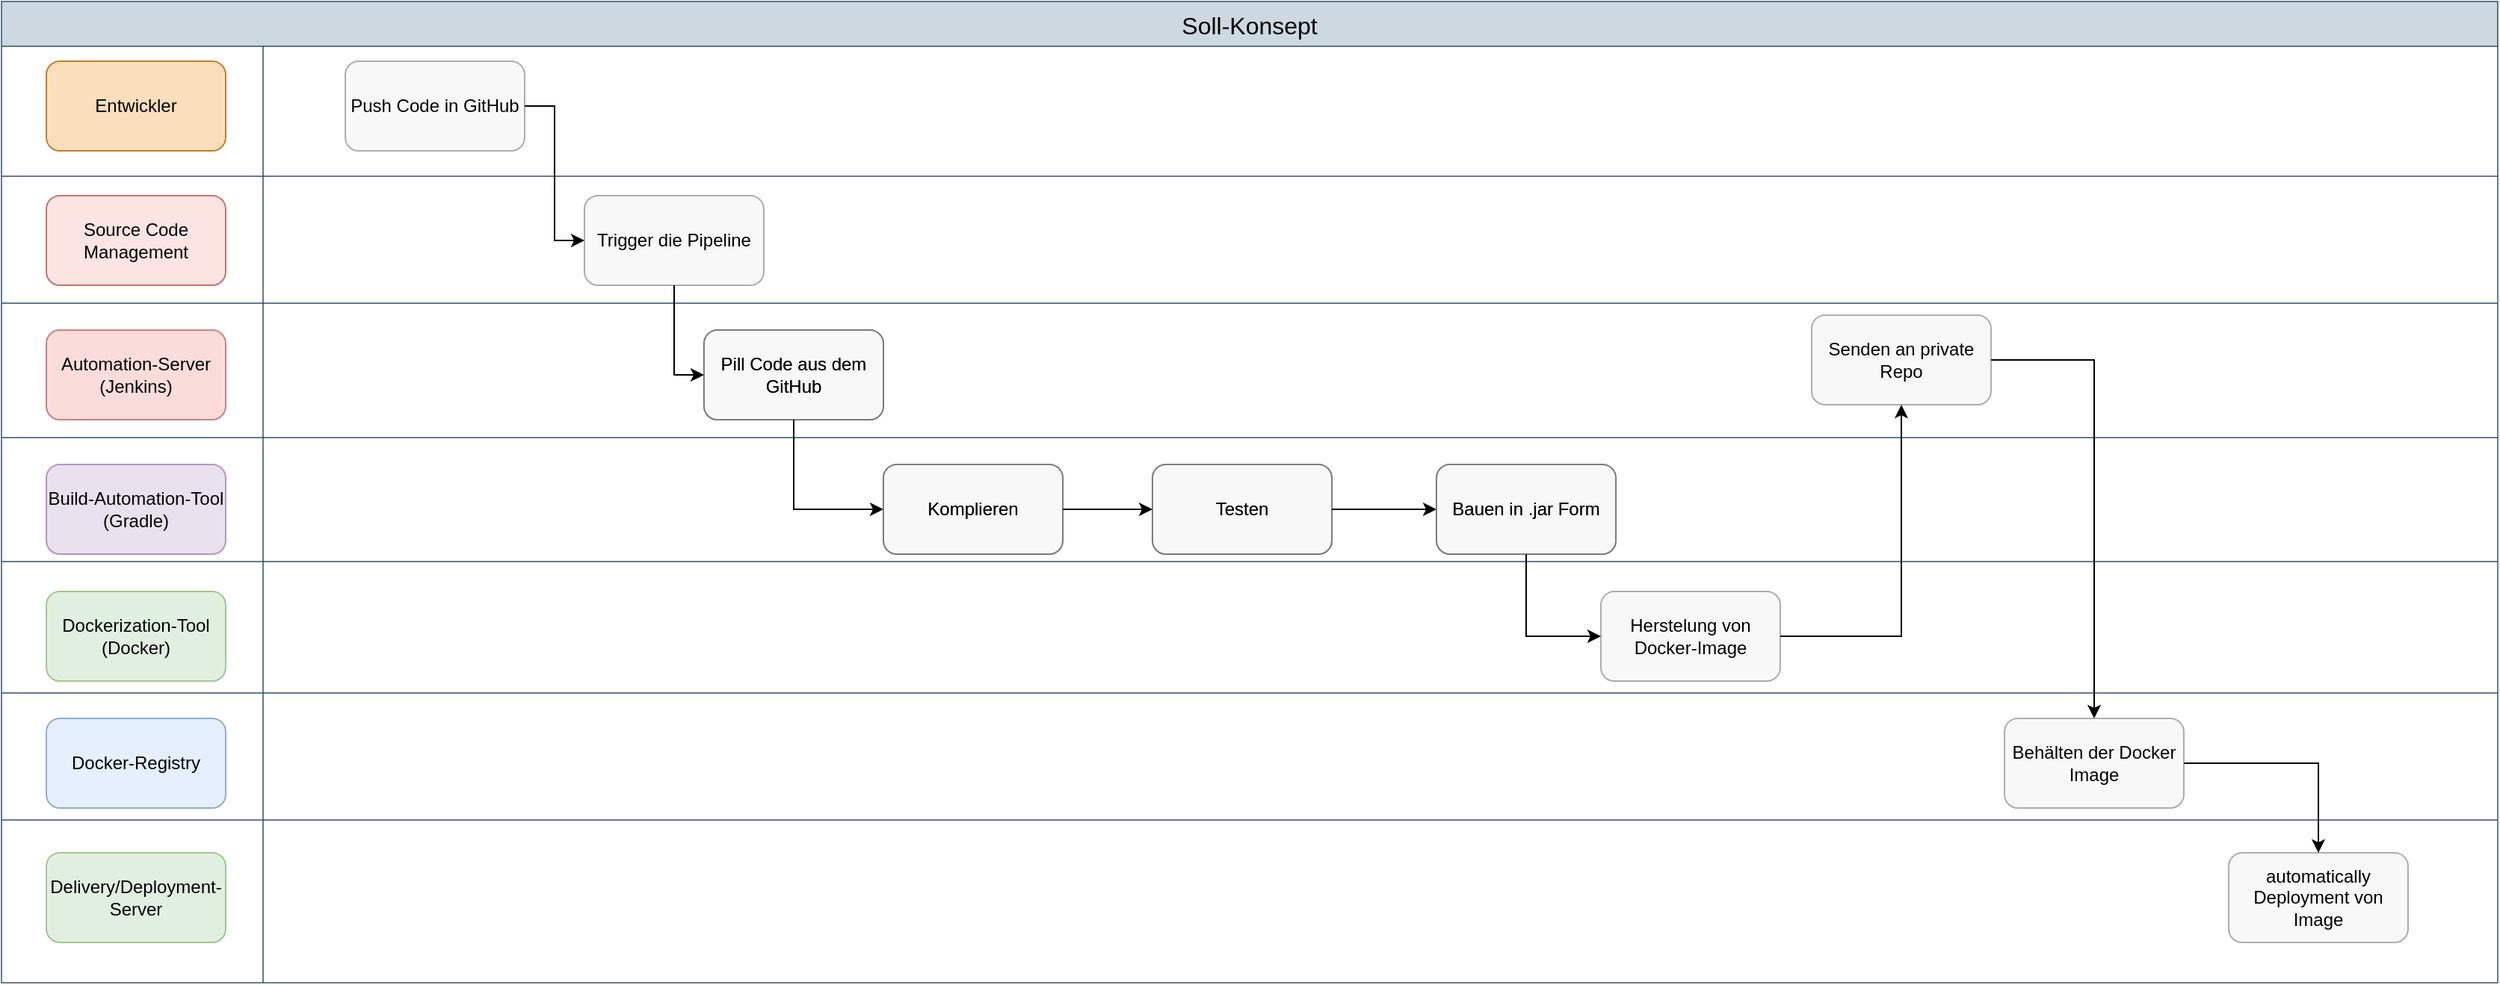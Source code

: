 <mxfile version="20.8.16" type="device"><diagram name="Seite-1" id="zP-iGZWgduL6ObPE5l1U"><mxGraphModel dx="1418" dy="828" grid="1" gridSize="10" guides="1" tooltips="1" connect="1" arrows="1" fold="1" page="1" pageScale="1" pageWidth="827" pageHeight="1169" math="0" shadow="0"><root><mxCell id="0"/><mxCell id="1" parent="0"/><mxCell id="99Mbq1N4wDF77lyNLyn9-1" value="Soll-Konsept" style="shape=table;startSize=30;container=1;collapsible=0;childLayout=tableLayout;strokeColor=#23445d;fontSize=16;fillColor=#bac8d3;opacity=70;movable=1;resizable=1;rotatable=1;deletable=1;editable=1;connectable=1;" parent="1" vertex="1"><mxGeometry x="30" y="70" width="1670" height="657" as="geometry"/></mxCell><mxCell id="99Mbq1N4wDF77lyNLyn9-42" style="shape=tableRow;horizontal=0;startSize=0;swimlaneHead=0;swimlaneBody=0;strokeColor=inherit;top=0;left=0;bottom=0;right=0;collapsible=0;dropTarget=0;fillColor=none;points=[[0,0.5],[1,0.5]];portConstraint=eastwest;fontSize=16;" parent="99Mbq1N4wDF77lyNLyn9-1" vertex="1"><mxGeometry y="30" width="1670" height="87" as="geometry"/></mxCell><mxCell id="99Mbq1N4wDF77lyNLyn9-55" style="shape=partialRectangle;html=1;whiteSpace=wrap;connectable=0;strokeColor=inherit;overflow=hidden;fillColor=none;top=0;left=0;bottom=0;right=0;pointerEvents=1;fontSize=16;" parent="99Mbq1N4wDF77lyNLyn9-42" vertex="1"><mxGeometry width="175" height="87" as="geometry"><mxRectangle width="175" height="87" as="alternateBounds"/></mxGeometry></mxCell><mxCell id="99Mbq1N4wDF77lyNLyn9-44" style="shape=partialRectangle;html=1;whiteSpace=wrap;connectable=0;strokeColor=inherit;overflow=hidden;fillColor=none;top=0;left=0;bottom=0;right=0;pointerEvents=1;fontSize=16;dashed=1;" parent="99Mbq1N4wDF77lyNLyn9-42" vertex="1"><mxGeometry x="175" width="1495" height="87" as="geometry"><mxRectangle width="1495" height="87" as="alternateBounds"/></mxGeometry></mxCell><mxCell id="99Mbq1N4wDF77lyNLyn9-2" value="" style="shape=tableRow;horizontal=0;startSize=0;swimlaneHead=0;swimlaneBody=0;strokeColor=inherit;top=0;left=0;bottom=0;right=0;collapsible=0;dropTarget=0;fillColor=none;points=[[0,0.5],[1,0.5]];portConstraint=eastwest;fontSize=16;" parent="99Mbq1N4wDF77lyNLyn9-1" vertex="1"><mxGeometry y="117" width="1670" height="85" as="geometry"/></mxCell><mxCell id="99Mbq1N4wDF77lyNLyn9-56" style="shape=partialRectangle;html=1;whiteSpace=wrap;connectable=0;strokeColor=inherit;overflow=hidden;fillColor=none;top=0;left=0;bottom=0;right=0;pointerEvents=1;fontSize=16;" parent="99Mbq1N4wDF77lyNLyn9-2" vertex="1"><mxGeometry width="175" height="85" as="geometry"><mxRectangle width="175" height="85" as="alternateBounds"/></mxGeometry></mxCell><mxCell id="99Mbq1N4wDF77lyNLyn9-30" style="shape=partialRectangle;html=1;whiteSpace=wrap;connectable=0;strokeColor=inherit;overflow=hidden;fillColor=none;top=0;left=0;bottom=0;right=0;pointerEvents=1;fontSize=16;" parent="99Mbq1N4wDF77lyNLyn9-2" vertex="1"><mxGeometry x="175" width="1495" height="85" as="geometry"><mxRectangle width="1495" height="85" as="alternateBounds"/></mxGeometry></mxCell><mxCell id="99Mbq1N4wDF77lyNLyn9-6" value="" style="shape=tableRow;horizontal=0;startSize=0;swimlaneHead=0;swimlaneBody=0;strokeColor=inherit;top=0;left=0;bottom=0;right=0;collapsible=0;dropTarget=0;fillColor=none;points=[[0,0.5],[1,0.5]];portConstraint=eastwest;fontSize=16;" parent="99Mbq1N4wDF77lyNLyn9-1" vertex="1"><mxGeometry y="202" width="1670" height="90" as="geometry"/></mxCell><mxCell id="99Mbq1N4wDF77lyNLyn9-57" style="shape=partialRectangle;html=1;whiteSpace=wrap;connectable=0;strokeColor=inherit;overflow=hidden;fillColor=none;top=0;left=0;bottom=0;right=0;pointerEvents=1;fontSize=16;" parent="99Mbq1N4wDF77lyNLyn9-6" vertex="1"><mxGeometry width="175" height="90" as="geometry"><mxRectangle width="175" height="90" as="alternateBounds"/></mxGeometry></mxCell><mxCell id="99Mbq1N4wDF77lyNLyn9-31" style="shape=partialRectangle;html=1;whiteSpace=wrap;connectable=0;strokeColor=inherit;overflow=hidden;fillColor=none;top=0;left=0;bottom=0;right=0;pointerEvents=1;fontSize=16;" parent="99Mbq1N4wDF77lyNLyn9-6" vertex="1"><mxGeometry x="175" width="1495" height="90" as="geometry"><mxRectangle width="1495" height="90" as="alternateBounds"/></mxGeometry></mxCell><mxCell id="99Mbq1N4wDF77lyNLyn9-10" value="" style="shape=tableRow;horizontal=0;startSize=0;swimlaneHead=0;swimlaneBody=0;strokeColor=inherit;top=0;left=0;bottom=0;right=0;collapsible=0;dropTarget=0;fillColor=none;points=[[0,0.5],[1,0.5]];portConstraint=eastwest;fontSize=16;" parent="99Mbq1N4wDF77lyNLyn9-1" vertex="1"><mxGeometry y="292" width="1670" height="83" as="geometry"/></mxCell><mxCell id="99Mbq1N4wDF77lyNLyn9-58" style="shape=partialRectangle;html=1;whiteSpace=wrap;connectable=0;strokeColor=inherit;overflow=hidden;fillColor=none;top=0;left=0;bottom=0;right=0;pointerEvents=1;fontSize=16;" parent="99Mbq1N4wDF77lyNLyn9-10" vertex="1"><mxGeometry width="175" height="83" as="geometry"><mxRectangle width="175" height="83" as="alternateBounds"/></mxGeometry></mxCell><mxCell id="99Mbq1N4wDF77lyNLyn9-32" style="shape=partialRectangle;html=1;whiteSpace=wrap;connectable=0;strokeColor=inherit;overflow=hidden;fillColor=none;top=0;left=0;bottom=0;right=0;pointerEvents=1;fontSize=16;" parent="99Mbq1N4wDF77lyNLyn9-10" vertex="1"><mxGeometry x="175" width="1495" height="83" as="geometry"><mxRectangle width="1495" height="83" as="alternateBounds"/></mxGeometry></mxCell><mxCell id="99Mbq1N4wDF77lyNLyn9-67" style="shape=tableRow;horizontal=0;startSize=0;swimlaneHead=0;swimlaneBody=0;strokeColor=inherit;top=0;left=0;bottom=0;right=0;collapsible=0;dropTarget=0;fillColor=none;points=[[0,0.5],[1,0.5]];portConstraint=eastwest;fontSize=16;" parent="99Mbq1N4wDF77lyNLyn9-1" vertex="1"><mxGeometry y="375" width="1670" height="88" as="geometry"/></mxCell><mxCell id="99Mbq1N4wDF77lyNLyn9-68" style="shape=partialRectangle;html=1;whiteSpace=wrap;connectable=0;strokeColor=inherit;overflow=hidden;fillColor=none;top=0;left=0;bottom=0;right=0;pointerEvents=1;fontSize=16;" parent="99Mbq1N4wDF77lyNLyn9-67" vertex="1"><mxGeometry width="175" height="88" as="geometry"><mxRectangle width="175" height="88" as="alternateBounds"/></mxGeometry></mxCell><mxCell id="99Mbq1N4wDF77lyNLyn9-69" style="shape=partialRectangle;html=1;whiteSpace=wrap;connectable=0;strokeColor=inherit;overflow=hidden;fillColor=none;top=0;left=0;bottom=0;right=0;pointerEvents=1;fontSize=16;" parent="99Mbq1N4wDF77lyNLyn9-67" vertex="1"><mxGeometry x="175" width="1495" height="88" as="geometry"><mxRectangle width="1495" height="88" as="alternateBounds"/></mxGeometry></mxCell><mxCell id="99Mbq1N4wDF77lyNLyn9-79" style="shape=tableRow;horizontal=0;startSize=0;swimlaneHead=0;swimlaneBody=0;strokeColor=inherit;top=0;left=0;bottom=0;right=0;collapsible=0;dropTarget=0;fillColor=none;points=[[0,0.5],[1,0.5]];portConstraint=eastwest;fontSize=16;" parent="99Mbq1N4wDF77lyNLyn9-1" vertex="1"><mxGeometry y="463" width="1670" height="85" as="geometry"/></mxCell><mxCell id="99Mbq1N4wDF77lyNLyn9-80" style="shape=partialRectangle;html=1;whiteSpace=wrap;connectable=0;strokeColor=inherit;overflow=hidden;fillColor=none;top=0;left=0;bottom=0;right=0;pointerEvents=1;fontSize=16;" parent="99Mbq1N4wDF77lyNLyn9-79" vertex="1"><mxGeometry width="175" height="85" as="geometry"><mxRectangle width="175" height="85" as="alternateBounds"/></mxGeometry></mxCell><mxCell id="99Mbq1N4wDF77lyNLyn9-81" style="shape=partialRectangle;html=1;whiteSpace=wrap;connectable=0;strokeColor=inherit;overflow=hidden;fillColor=none;top=0;left=0;bottom=0;right=0;pointerEvents=1;fontSize=16;" parent="99Mbq1N4wDF77lyNLyn9-79" vertex="1"><mxGeometry x="175" width="1495" height="85" as="geometry"><mxRectangle width="1495" height="85" as="alternateBounds"/></mxGeometry></mxCell><mxCell id="99Mbq1N4wDF77lyNLyn9-91" style="shape=tableRow;horizontal=0;startSize=0;swimlaneHead=0;swimlaneBody=0;strokeColor=inherit;top=0;left=0;bottom=0;right=0;collapsible=0;dropTarget=0;fillColor=none;points=[[0,0.5],[1,0.5]];portConstraint=eastwest;fontSize=16;" parent="99Mbq1N4wDF77lyNLyn9-1" vertex="1"><mxGeometry y="548" width="1670" height="109" as="geometry"/></mxCell><mxCell id="99Mbq1N4wDF77lyNLyn9-92" style="shape=partialRectangle;html=1;whiteSpace=wrap;connectable=0;strokeColor=inherit;overflow=hidden;fillColor=none;top=0;left=0;bottom=0;right=0;pointerEvents=1;fontSize=16;" parent="99Mbq1N4wDF77lyNLyn9-91" vertex="1"><mxGeometry width="175" height="109" as="geometry"><mxRectangle width="175" height="109" as="alternateBounds"/></mxGeometry></mxCell><mxCell id="99Mbq1N4wDF77lyNLyn9-93" style="shape=partialRectangle;html=1;whiteSpace=wrap;connectable=0;strokeColor=inherit;overflow=hidden;fillColor=none;top=0;left=0;bottom=0;right=0;pointerEvents=1;fontSize=16;" parent="99Mbq1N4wDF77lyNLyn9-91" vertex="1"><mxGeometry x="175" width="1495" height="109" as="geometry"><mxRectangle width="1495" height="109" as="alternateBounds"/></mxGeometry></mxCell><mxCell id="99Mbq1N4wDF77lyNLyn9-103" value="Docker-Registry" style="rounded=1;whiteSpace=wrap;html=1;opacity=70;fillColor=#dae8fc;strokeColor=#6c8ebf;" parent="1" vertex="1"><mxGeometry x="60" y="550" width="120" height="60" as="geometry"/></mxCell><mxCell id="99Mbq1N4wDF77lyNLyn9-104" value="Dockerization-Tool&lt;br&gt;(Docker)" style="rounded=1;whiteSpace=wrap;html=1;opacity=70;fillColor=#d5e8d4;strokeColor=#82b366;" parent="1" vertex="1"><mxGeometry x="60" y="465" width="120" height="60" as="geometry"/></mxCell><mxCell id="99Mbq1N4wDF77lyNLyn9-105" value="Build-Automation-Tool&lt;br&gt;(Gradle)" style="rounded=1;whiteSpace=wrap;html=1;opacity=70;fillColor=#e1d5e7;strokeColor=#9673a6;" parent="1" vertex="1"><mxGeometry x="60" y="380" width="120" height="60" as="geometry"/></mxCell><mxCell id="99Mbq1N4wDF77lyNLyn9-106" value="Source Code Management" style="rounded=1;whiteSpace=wrap;html=1;opacity=70;fillColor=#fad9d5;strokeColor=#ae4132;" parent="1" vertex="1"><mxGeometry x="60" y="200" width="120" height="60" as="geometry"/></mxCell><mxCell id="99Mbq1N4wDF77lyNLyn9-107" value="Automation-Server&lt;br&gt;(Jenkins)" style="rounded=1;whiteSpace=wrap;html=1;opacity=70;fillColor=#f8cecc;strokeColor=#b85450;" parent="1" vertex="1"><mxGeometry x="60" y="290" width="120" height="60" as="geometry"/></mxCell><mxCell id="99Mbq1N4wDF77lyNLyn9-108" value="automatically Deployment von Image" style="rounded=1;whiteSpace=wrap;html=1;opacity=40;fillColor=#eeeeee;strokeColor=#36393d;" parent="1" vertex="1"><mxGeometry x="1520" y="640" width="120" height="60" as="geometry"/></mxCell><mxCell id="99Mbq1N4wDF77lyNLyn9-109" value="Delivery/Deployment-Server" style="rounded=1;whiteSpace=wrap;html=1;opacity=70;fillColor=#d5e8d4;strokeColor=#82b366;" parent="1" vertex="1"><mxGeometry x="60" y="640" width="120" height="60" as="geometry"/></mxCell><mxCell id="99Mbq1N4wDF77lyNLyn9-110" value="Entwickler" style="rounded=1;whiteSpace=wrap;html=1;opacity=80;fillColor=#fad7ac;strokeColor=#b46504;fillStyle=solid;" parent="1" vertex="1"><mxGeometry x="60" y="110" width="120" height="60" as="geometry"/></mxCell><mxCell id="99Mbq1N4wDF77lyNLyn9-145" style="edgeStyle=orthogonalEdgeStyle;rounded=0;orthogonalLoop=1;jettySize=auto;html=1;" parent="1" source="99Mbq1N4wDF77lyNLyn9-111" target="99Mbq1N4wDF77lyNLyn9-108" edge="1"><mxGeometry relative="1" as="geometry"/></mxCell><mxCell id="99Mbq1N4wDF77lyNLyn9-111" value="Behälten der Docker Image" style="rounded=1;whiteSpace=wrap;html=1;opacity=40;fillColor=#eeeeee;strokeColor=#36393d;" parent="1" vertex="1"><mxGeometry x="1370" y="550" width="120" height="60" as="geometry"/></mxCell><mxCell id="99Mbq1N4wDF77lyNLyn9-143" style="edgeStyle=orthogonalEdgeStyle;rounded=0;orthogonalLoop=1;jettySize=auto;html=1;entryX=0.5;entryY=0;entryDx=0;entryDy=0;" parent="1" source="99Mbq1N4wDF77lyNLyn9-112" target="99Mbq1N4wDF77lyNLyn9-111" edge="1"><mxGeometry relative="1" as="geometry"/></mxCell><mxCell id="99Mbq1N4wDF77lyNLyn9-112" value="Senden an private Repo" style="rounded=1;whiteSpace=wrap;html=1;opacity=40;fillColor=#eeeeee;strokeColor=#36393d;" parent="1" vertex="1"><mxGeometry x="1241" y="280" width="120" height="60" as="geometry"/></mxCell><mxCell id="99Mbq1N4wDF77lyNLyn9-142" style="edgeStyle=orthogonalEdgeStyle;rounded=0;orthogonalLoop=1;jettySize=auto;html=1;" parent="1" source="99Mbq1N4wDF77lyNLyn9-113" target="99Mbq1N4wDF77lyNLyn9-112" edge="1"><mxGeometry relative="1" as="geometry"/></mxCell><mxCell id="99Mbq1N4wDF77lyNLyn9-113" value="Herstelung von Docker-Image" style="rounded=1;whiteSpace=wrap;html=1;opacity=40;fillColor=#eeeeee;strokeColor=#36393d;" parent="1" vertex="1"><mxGeometry x="1100" y="465" width="120" height="60" as="geometry"/></mxCell><mxCell id="99Mbq1N4wDF77lyNLyn9-114" value="Bauen in .jar Form" style="rounded=1;whiteSpace=wrap;html=1;opacity=40;" parent="1" vertex="1"><mxGeometry x="990" y="380" width="120" height="60" as="geometry"/></mxCell><mxCell id="99Mbq1N4wDF77lyNLyn9-115" value="Testen" style="rounded=1;whiteSpace=wrap;html=1;opacity=40;" parent="1" vertex="1"><mxGeometry x="800" y="380" width="120" height="60" as="geometry"/></mxCell><mxCell id="99Mbq1N4wDF77lyNLyn9-116" value="Komplieren" style="rounded=1;whiteSpace=wrap;html=1;opacity=40;" parent="1" vertex="1"><mxGeometry x="620" y="380" width="120" height="60" as="geometry"/></mxCell><mxCell id="99Mbq1N4wDF77lyNLyn9-117" value="Pill Code aus dem GitHub" style="rounded=1;whiteSpace=wrap;html=1;opacity=40;" parent="1" vertex="1"><mxGeometry x="500" y="290" width="120" height="60" as="geometry"/></mxCell><mxCell id="99Mbq1N4wDF77lyNLyn9-138" style="edgeStyle=orthogonalEdgeStyle;rounded=0;orthogonalLoop=1;jettySize=auto;html=1;entryX=0;entryY=0.5;entryDx=0;entryDy=0;" parent="1" source="99Mbq1N4wDF77lyNLyn9-121" target="99Mbq1N4wDF77lyNLyn9-122" edge="1"><mxGeometry relative="1" as="geometry"/></mxCell><mxCell id="99Mbq1N4wDF77lyNLyn9-121" value="Push Code in GitHub" style="rounded=1;whiteSpace=wrap;html=1;opacity=40;fillColor=#eeeeee;strokeColor=#36393d;" parent="1" vertex="1"><mxGeometry x="260" y="110" width="120" height="60" as="geometry"/></mxCell><mxCell id="99Mbq1N4wDF77lyNLyn9-139" style="edgeStyle=orthogonalEdgeStyle;rounded=0;orthogonalLoop=1;jettySize=auto;html=1;entryX=0;entryY=0.5;entryDx=0;entryDy=0;" parent="1" source="99Mbq1N4wDF77lyNLyn9-122" target="99Mbq1N4wDF77lyNLyn9-123" edge="1"><mxGeometry relative="1" as="geometry"/></mxCell><mxCell id="99Mbq1N4wDF77lyNLyn9-122" value="Trigger die Pipeline" style="rounded=1;whiteSpace=wrap;html=1;opacity=40;fillColor=#eeeeee;strokeColor=#36393d;" parent="1" vertex="1"><mxGeometry x="420" y="200" width="120" height="60" as="geometry"/></mxCell><mxCell id="99Mbq1N4wDF77lyNLyn9-140" style="edgeStyle=orthogonalEdgeStyle;rounded=0;orthogonalLoop=1;jettySize=auto;html=1;entryX=0;entryY=0.5;entryDx=0;entryDy=0;" parent="1" source="99Mbq1N4wDF77lyNLyn9-123" target="99Mbq1N4wDF77lyNLyn9-124" edge="1"><mxGeometry relative="1" as="geometry"/></mxCell><mxCell id="99Mbq1N4wDF77lyNLyn9-123" value="Pill Code aus dem GitHub" style="rounded=1;whiteSpace=wrap;html=1;opacity=40;fillColor=#eeeeee;strokeColor=#36393d;" parent="1" vertex="1"><mxGeometry x="500" y="290" width="120" height="60" as="geometry"/></mxCell><mxCell id="99Mbq1N4wDF77lyNLyn9-134" style="edgeStyle=none;rounded=0;orthogonalLoop=1;jettySize=auto;html=1;entryX=0;entryY=0.5;entryDx=0;entryDy=0;" parent="1" source="99Mbq1N4wDF77lyNLyn9-124" target="99Mbq1N4wDF77lyNLyn9-125" edge="1"><mxGeometry relative="1" as="geometry"/></mxCell><mxCell id="99Mbq1N4wDF77lyNLyn9-124" value="Komplieren" style="rounded=1;whiteSpace=wrap;html=1;opacity=40;fillColor=#eeeeee;strokeColor=#36393d;" parent="1" vertex="1"><mxGeometry x="620" y="380" width="120" height="60" as="geometry"/></mxCell><mxCell id="99Mbq1N4wDF77lyNLyn9-135" style="edgeStyle=none;rounded=0;orthogonalLoop=1;jettySize=auto;html=1;entryX=0;entryY=0.5;entryDx=0;entryDy=0;" parent="1" source="99Mbq1N4wDF77lyNLyn9-125" target="99Mbq1N4wDF77lyNLyn9-126" edge="1"><mxGeometry relative="1" as="geometry"/></mxCell><mxCell id="99Mbq1N4wDF77lyNLyn9-125" value="Testen" style="rounded=1;whiteSpace=wrap;html=1;opacity=40;fillColor=#eeeeee;strokeColor=#36393d;" parent="1" vertex="1"><mxGeometry x="800" y="380" width="120" height="60" as="geometry"/></mxCell><mxCell id="99Mbq1N4wDF77lyNLyn9-141" style="edgeStyle=orthogonalEdgeStyle;rounded=0;orthogonalLoop=1;jettySize=auto;html=1;entryX=0;entryY=0.5;entryDx=0;entryDy=0;" parent="1" source="99Mbq1N4wDF77lyNLyn9-126" target="99Mbq1N4wDF77lyNLyn9-113" edge="1"><mxGeometry relative="1" as="geometry"/></mxCell><mxCell id="99Mbq1N4wDF77lyNLyn9-126" value="Bauen in .jar Form" style="rounded=1;whiteSpace=wrap;html=1;opacity=40;fillColor=#eeeeee;strokeColor=#36393d;" parent="1" vertex="1"><mxGeometry x="990" y="380" width="120" height="60" as="geometry"/></mxCell></root></mxGraphModel></diagram></mxfile>